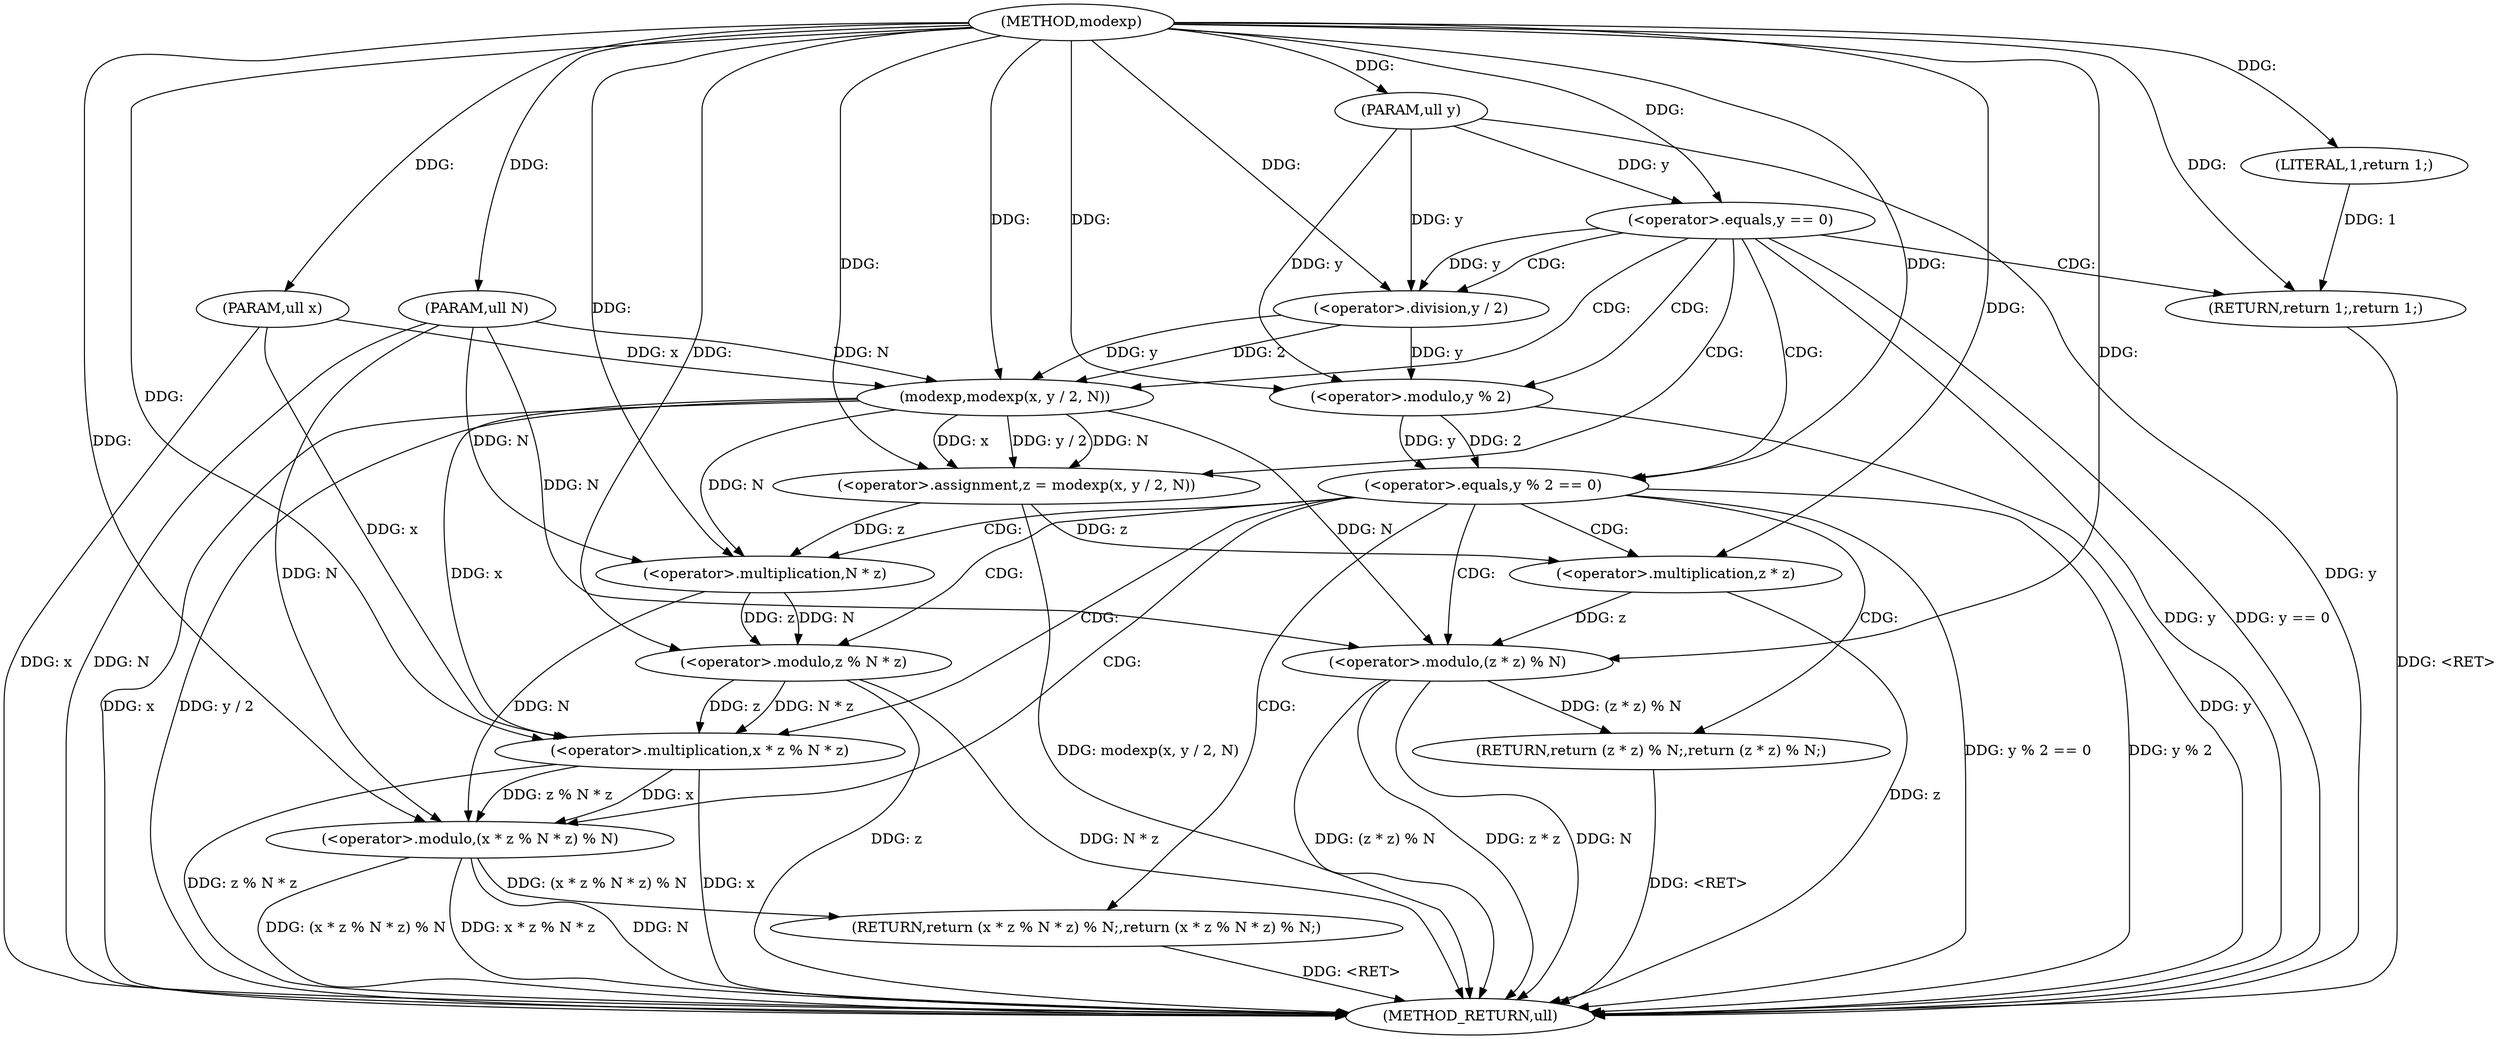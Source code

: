 digraph "modexp" {  
"1000155" [label = "(METHOD,modexp)" ]
"1000198" [label = "(METHOD_RETURN,ull)" ]
"1000156" [label = "(PARAM,ull x)" ]
"1000157" [label = "(PARAM,ull y)" ]
"1000158" [label = "(PARAM,ull N)" ]
"1000167" [label = "(<operator>.assignment,z = modexp(x, y / 2, N))" ]
"1000161" [label = "(<operator>.equals,y == 0)" ]
"1000164" [label = "(RETURN,return 1;,return 1;)" ]
"1000176" [label = "(<operator>.equals,y % 2 == 0)" ]
"1000181" [label = "(RETURN,return (z * z) % N;,return (z * z) % N;)" ]
"1000165" [label = "(LITERAL,1,return 1;)" ]
"1000169" [label = "(modexp,modexp(x, y / 2, N))" ]
"1000182" [label = "(<operator>.modulo,(z * z) % N)" ]
"1000188" [label = "(RETURN,return (x * z % N * z) % N;,return (x * z % N * z) % N;)" ]
"1000171" [label = "(<operator>.division,y / 2)" ]
"1000177" [label = "(<operator>.modulo,y % 2)" ]
"1000189" [label = "(<operator>.modulo,(x * z % N * z) % N)" ]
"1000183" [label = "(<operator>.multiplication,z * z)" ]
"1000190" [label = "(<operator>.multiplication,x * z % N * z)" ]
"1000192" [label = "(<operator>.modulo,z % N * z)" ]
"1000194" [label = "(<operator>.multiplication,N * z)" ]
  "1000188" -> "1000198"  [ label = "DDG: <RET>"] 
  "1000181" -> "1000198"  [ label = "DDG: <RET>"] 
  "1000156" -> "1000198"  [ label = "DDG: x"] 
  "1000157" -> "1000198"  [ label = "DDG: y"] 
  "1000158" -> "1000198"  [ label = "DDG: N"] 
  "1000161" -> "1000198"  [ label = "DDG: y"] 
  "1000161" -> "1000198"  [ label = "DDG: y == 0"] 
  "1000169" -> "1000198"  [ label = "DDG: x"] 
  "1000169" -> "1000198"  [ label = "DDG: y / 2"] 
  "1000167" -> "1000198"  [ label = "DDG: modexp(x, y / 2, N)"] 
  "1000177" -> "1000198"  [ label = "DDG: y"] 
  "1000176" -> "1000198"  [ label = "DDG: y % 2"] 
  "1000176" -> "1000198"  [ label = "DDG: y % 2 == 0"] 
  "1000190" -> "1000198"  [ label = "DDG: x"] 
  "1000192" -> "1000198"  [ label = "DDG: z"] 
  "1000192" -> "1000198"  [ label = "DDG: N * z"] 
  "1000190" -> "1000198"  [ label = "DDG: z % N * z"] 
  "1000189" -> "1000198"  [ label = "DDG: x * z % N * z"] 
  "1000189" -> "1000198"  [ label = "DDG: N"] 
  "1000189" -> "1000198"  [ label = "DDG: (x * z % N * z) % N"] 
  "1000183" -> "1000198"  [ label = "DDG: z"] 
  "1000182" -> "1000198"  [ label = "DDG: z * z"] 
  "1000182" -> "1000198"  [ label = "DDG: N"] 
  "1000182" -> "1000198"  [ label = "DDG: (z * z) % N"] 
  "1000164" -> "1000198"  [ label = "DDG: <RET>"] 
  "1000155" -> "1000156"  [ label = "DDG: "] 
  "1000155" -> "1000157"  [ label = "DDG: "] 
  "1000155" -> "1000158"  [ label = "DDG: "] 
  "1000169" -> "1000167"  [ label = "DDG: x"] 
  "1000169" -> "1000167"  [ label = "DDG: y / 2"] 
  "1000169" -> "1000167"  [ label = "DDG: N"] 
  "1000165" -> "1000164"  [ label = "DDG: 1"] 
  "1000155" -> "1000164"  [ label = "DDG: "] 
  "1000155" -> "1000167"  [ label = "DDG: "] 
  "1000182" -> "1000181"  [ label = "DDG: (z * z) % N"] 
  "1000157" -> "1000161"  [ label = "DDG: y"] 
  "1000155" -> "1000161"  [ label = "DDG: "] 
  "1000155" -> "1000165"  [ label = "DDG: "] 
  "1000156" -> "1000169"  [ label = "DDG: x"] 
  "1000155" -> "1000169"  [ label = "DDG: "] 
  "1000171" -> "1000169"  [ label = "DDG: y"] 
  "1000171" -> "1000169"  [ label = "DDG: 2"] 
  "1000158" -> "1000169"  [ label = "DDG: N"] 
  "1000177" -> "1000176"  [ label = "DDG: 2"] 
  "1000177" -> "1000176"  [ label = "DDG: y"] 
  "1000155" -> "1000176"  [ label = "DDG: "] 
  "1000189" -> "1000188"  [ label = "DDG: (x * z % N * z) % N"] 
  "1000161" -> "1000171"  [ label = "DDG: y"] 
  "1000157" -> "1000171"  [ label = "DDG: y"] 
  "1000155" -> "1000171"  [ label = "DDG: "] 
  "1000171" -> "1000177"  [ label = "DDG: y"] 
  "1000157" -> "1000177"  [ label = "DDG: y"] 
  "1000155" -> "1000177"  [ label = "DDG: "] 
  "1000183" -> "1000182"  [ label = "DDG: z"] 
  "1000169" -> "1000182"  [ label = "DDG: N"] 
  "1000158" -> "1000182"  [ label = "DDG: N"] 
  "1000155" -> "1000182"  [ label = "DDG: "] 
  "1000167" -> "1000183"  [ label = "DDG: z"] 
  "1000155" -> "1000183"  [ label = "DDG: "] 
  "1000190" -> "1000189"  [ label = "DDG: x"] 
  "1000190" -> "1000189"  [ label = "DDG: z % N * z"] 
  "1000194" -> "1000189"  [ label = "DDG: N"] 
  "1000158" -> "1000189"  [ label = "DDG: N"] 
  "1000155" -> "1000189"  [ label = "DDG: "] 
  "1000169" -> "1000190"  [ label = "DDG: x"] 
  "1000156" -> "1000190"  [ label = "DDG: x"] 
  "1000155" -> "1000190"  [ label = "DDG: "] 
  "1000192" -> "1000190"  [ label = "DDG: z"] 
  "1000192" -> "1000190"  [ label = "DDG: N * z"] 
  "1000194" -> "1000192"  [ label = "DDG: z"] 
  "1000155" -> "1000192"  [ label = "DDG: "] 
  "1000194" -> "1000192"  [ label = "DDG: N"] 
  "1000169" -> "1000194"  [ label = "DDG: N"] 
  "1000158" -> "1000194"  [ label = "DDG: N"] 
  "1000155" -> "1000194"  [ label = "DDG: "] 
  "1000167" -> "1000194"  [ label = "DDG: z"] 
  "1000161" -> "1000164"  [ label = "CDG: "] 
  "1000161" -> "1000167"  [ label = "CDG: "] 
  "1000161" -> "1000171"  [ label = "CDG: "] 
  "1000161" -> "1000176"  [ label = "CDG: "] 
  "1000161" -> "1000177"  [ label = "CDG: "] 
  "1000161" -> "1000169"  [ label = "CDG: "] 
  "1000176" -> "1000188"  [ label = "CDG: "] 
  "1000176" -> "1000190"  [ label = "CDG: "] 
  "1000176" -> "1000182"  [ label = "CDG: "] 
  "1000176" -> "1000194"  [ label = "CDG: "] 
  "1000176" -> "1000192"  [ label = "CDG: "] 
  "1000176" -> "1000183"  [ label = "CDG: "] 
  "1000176" -> "1000189"  [ label = "CDG: "] 
  "1000176" -> "1000181"  [ label = "CDG: "] 
}
